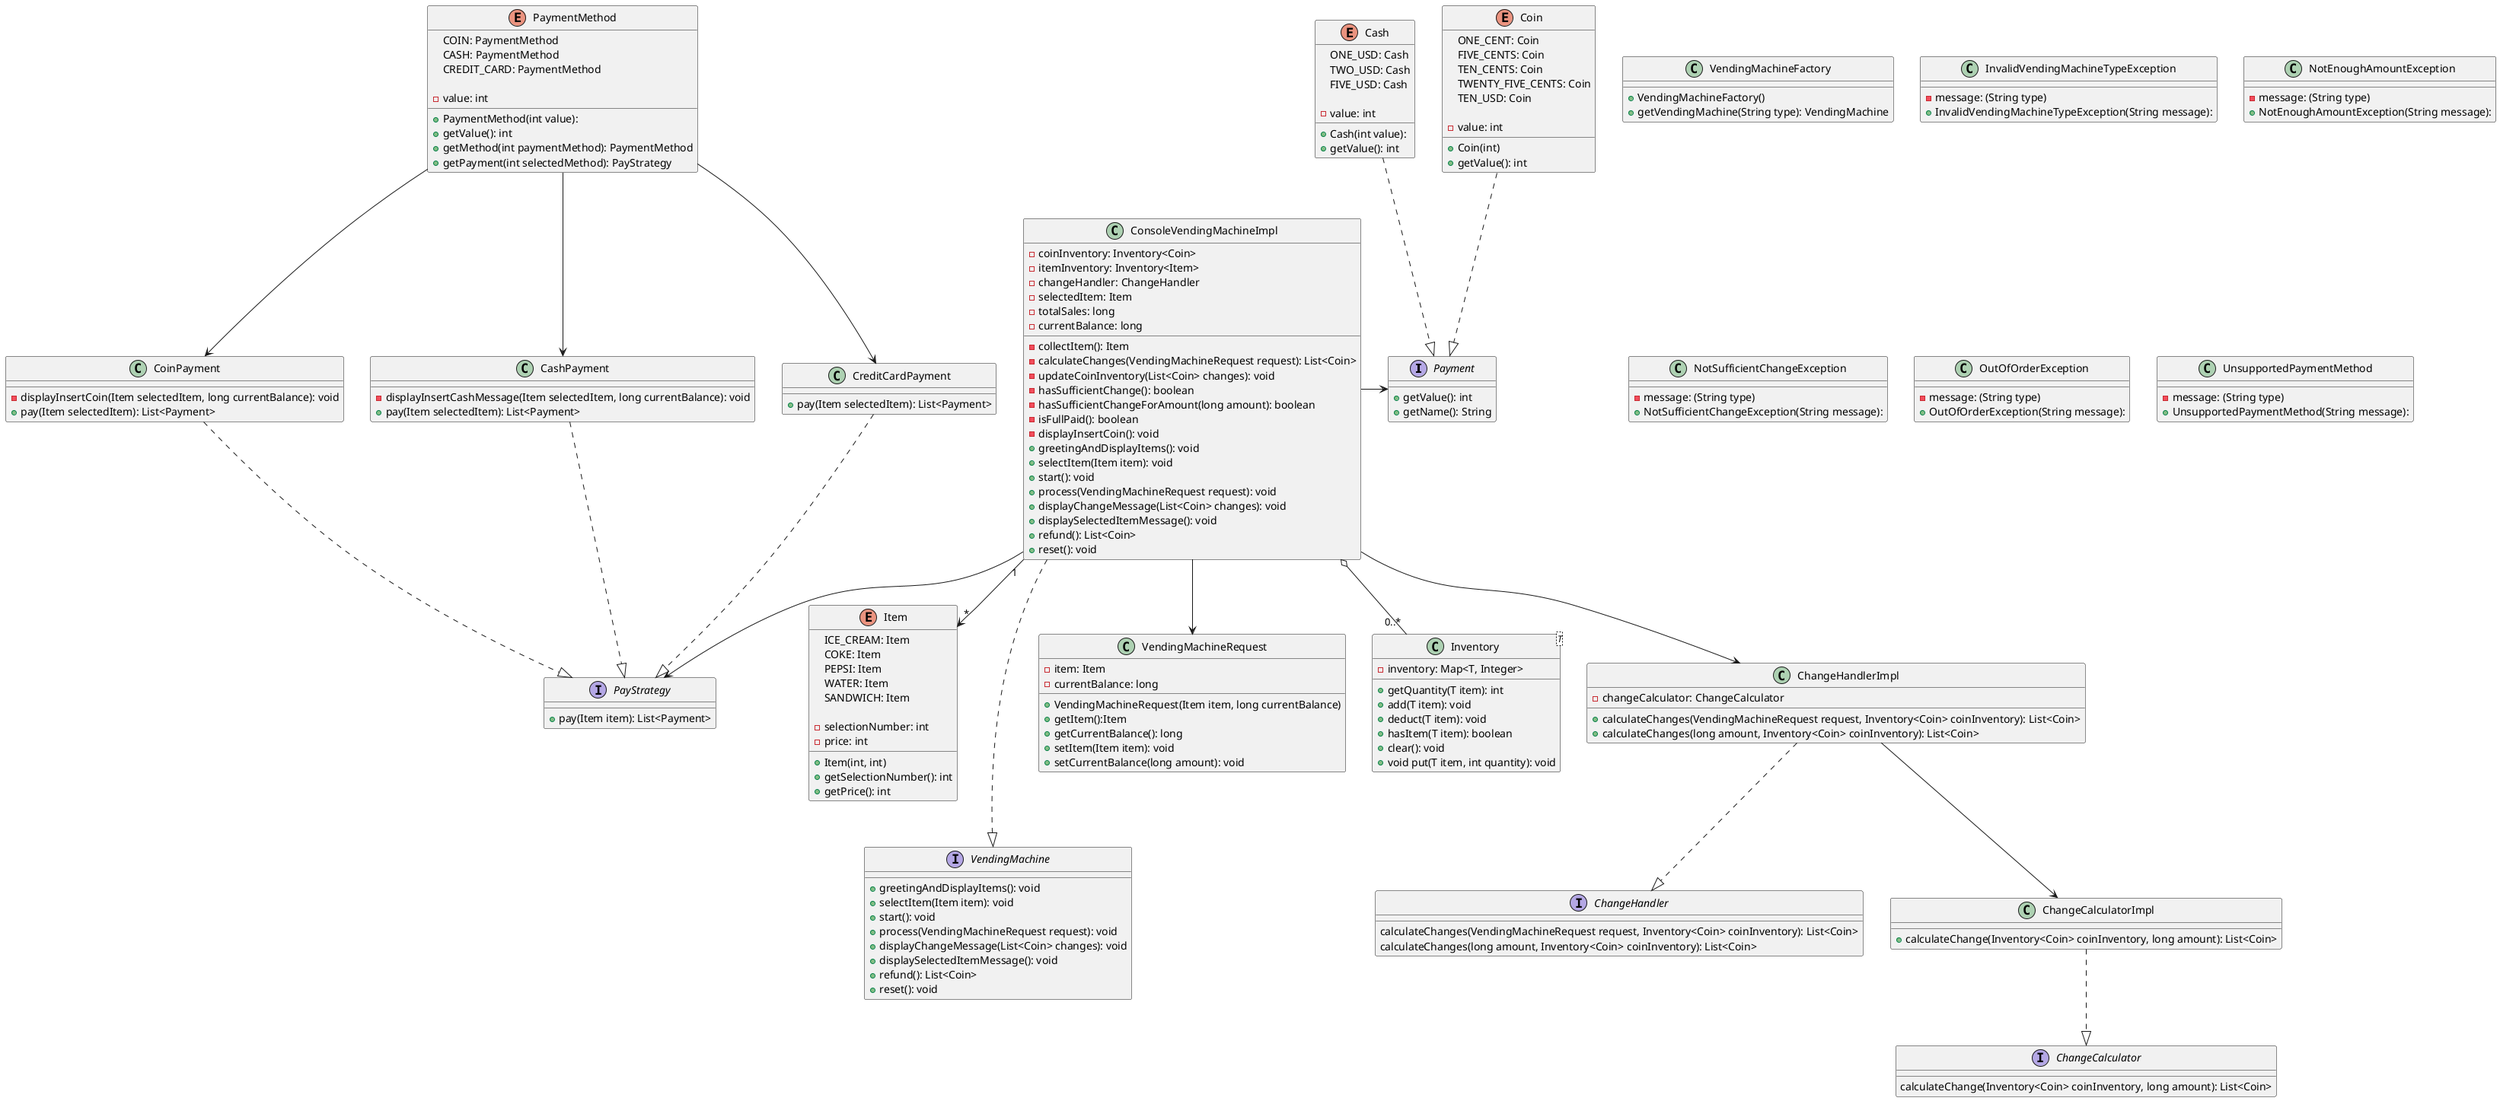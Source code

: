 @startuml
'https://plantuml.com/class-diagram

interface Payment{
+ getValue(): int
+ getName(): String
}

interface PayStrategy {
+ pay(Item item): List<Payment>
}

class CoinPayment{
- displayInsertCoin(Item selectedItem, long currentBalance): void
+ pay(Item selectedItem): List<Payment>
}

class CashPayment{
- displayInsertCashMessage(Item selectedItem, long currentBalance): void
+ pay(Item selectedItem): List<Payment>
}
class CreditCardPayment {
+ pay(Item selectedItem): List<Payment>
}
CoinPayment ..|> PayStrategy
CashPayment ..|> PayStrategy
CreditCardPayment ..|> PayStrategy

enum PaymentMethod {
COIN: PaymentMethod
CASH: PaymentMethod
CREDIT_CARD: PaymentMethod

- value: int
+ PaymentMethod(int value):
+ getValue(): int
+ getMethod(int paymentMethod): PaymentMethod
+ getPayment(int selectedMethod): PayStrategy
}
PaymentMethod --> CoinPayment
PaymentMethod --> CashPayment
PaymentMethod --> CreditCardPayment


enum Cash {
ONE_USD: Cash
TWO_USD: Cash
FIVE_USD: Cash

- value: int
+ Cash(int value):
+ getValue(): int
}

Cash ..|> Payment
Coin ..|> Payment

enum Coin {
ONE_CENT: Coin
FIVE_CENTS: Coin
TEN_CENTS: Coin
TWENTY_FIVE_CENTS: Coin
TEN_USD: Coin

- value: int
+ Coin(int)
+ getValue(): int
}

enum Item {
ICE_CREAM: Item
COKE: Item
PEPSI: Item
WATER: Item
SANDWICH: Item

- selectionNumber: int
- price: int
+ Item(int, int)
+ getSelectionNumber(): int
+ getPrice(): int
}

interface VendingMachine {
+ greetingAndDisplayItems(): void
+ selectItem(Item item): void
+ start(): void
+ process(VendingMachineRequest request): void
+ displayChangeMessage(List<Coin> changes): void
+ displaySelectedItemMessage(): void
+ refund(): List<Coin>
+ reset(): void
}

class VendingMachineFactory{
+ VendingMachineFactory()
+ getVendingMachine(String type): VendingMachine
}

ConsoleVendingMachineImpl "1" --> "*" Item

ConsoleVendingMachineImpl ...|> VendingMachine
ConsoleVendingMachineImpl --> VendingMachineRequest
ConsoleVendingMachineImpl  o-- "0..*" Inventory

ConsoleVendingMachineImpl --> ChangeHandlerImpl
ConsoleVendingMachineImpl -> Payment
ConsoleVendingMachineImpl --> PayStrategy

class ConsoleVendingMachineImpl {
- coinInventory: Inventory<Coin>
- itemInventory: Inventory<Item>
- changeHandler: ChangeHandler
- selectedItem: Item
- totalSales: long
- currentBalance: long

- collectItem(): Item
- calculateChanges(VendingMachineRequest request): List<Coin>
- updateCoinInventory(List<Coin> changes): void
- hasSufficientChange(): boolean
- hasSufficientChangeForAmount(long amount): boolean
- isFullPaid(): boolean
- displayInsertCoin(): void
+ greetingAndDisplayItems(): void
+ selectItem(Item item): void
+ start(): void
+ process(VendingMachineRequest request): void
+ displayChangeMessage(List<Coin> changes): void
+ displaySelectedItemMessage(): void
+ refund(): List<Coin>
+ reset(): void
}

class Inventory<T> {
- inventory: Map<T, Integer>
+ getQuantity(T item): int
+ add(T item): void
+ deduct(T item): void
+ hasItem(T item): boolean
+ clear(): void
+ void put(T item, int quantity): void
}

class VendingMachineRequest {
- item: Item
- currentBalance: long

+ VendingMachineRequest(Item item, long currentBalance)
+ getItem():Item
+ getCurrentBalance(): long
+ setItem(Item item): void
+ setCurrentBalance(long amount): void
}

interface ChangeHandler {
    calculateChanges(VendingMachineRequest request, Inventory<Coin> coinInventory): List<Coin>
    calculateChanges(long amount, Inventory<Coin> coinInventory): List<Coin>
}
ChangeHandlerImpl ..|> ChangeHandler
ChangeCalculatorImpl ..|> ChangeCalculator
ChangeHandlerImpl --> ChangeCalculatorImpl


class ChangeHandlerImpl {
- changeCalculator: ChangeCalculator

+ calculateChanges(VendingMachineRequest request, Inventory<Coin> coinInventory): List<Coin>
+ calculateChanges(long amount, Inventory<Coin> coinInventory): List<Coin>
}

interface ChangeCalculator {
calculateChange(Inventory<Coin> coinInventory, long amount): List<Coin>
}
class ChangeCalculatorImpl {
+ calculateChange(Inventory<Coin> coinInventory, long amount): List<Coin>
}


class InvalidVendingMachineTypeException{
- message: (String type)
+ InvalidVendingMachineTypeException(String message):
}

class NotEnoughAmountException{
- message: (String type)
+ NotEnoughAmountException(String message):
}

class NotSufficientChangeException{
- message: (String type)
+ NotSufficientChangeException(String message):
}

class OutOfOrderException{
- message: (String type)
+ OutOfOrderException(String message):
}
class UnsupportedPaymentMethod{
- message: (String type)
+ UnsupportedPaymentMethod(String message):
}
@enduml